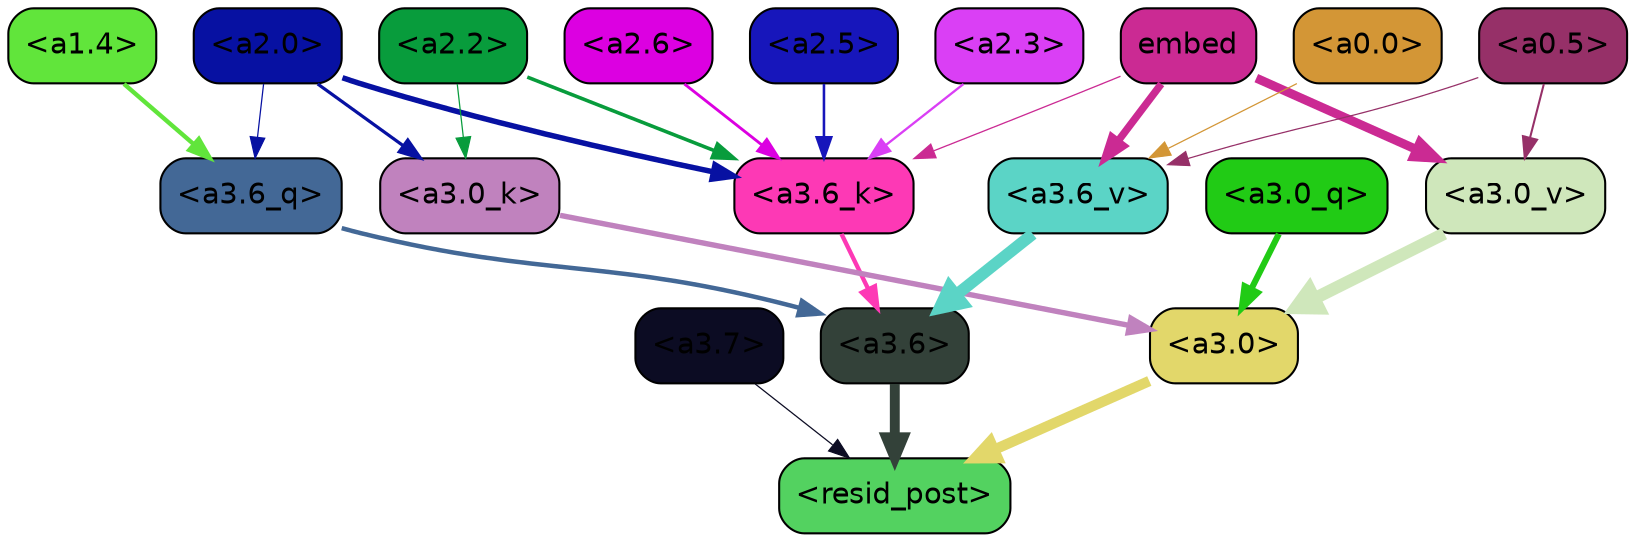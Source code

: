 strict digraph "" {
	graph [bgcolor=transparent,
		layout=dot,
		overlap=false,
		splines=true
	];
	"<a3.7>"	[color=black,
		fillcolor="#0c0c23",
		fontname=Helvetica,
		shape=box,
		style="filled, rounded"];
	"<resid_post>"	[color=black,
		fillcolor="#53d260",
		fontname=Helvetica,
		shape=box,
		style="filled, rounded"];
	"<a3.7>" -> "<resid_post>"	[color="#0c0c23",
		penwidth=0.6];
	"<a3.6>"	[color=black,
		fillcolor="#334139",
		fontname=Helvetica,
		shape=box,
		style="filled, rounded"];
	"<a3.6>" -> "<resid_post>"	[color="#334139",
		penwidth=4.748674273490906];
	"<a3.0>"	[color=black,
		fillcolor="#e2d76a",
		fontname=Helvetica,
		shape=box,
		style="filled, rounded"];
	"<a3.0>" -> "<resid_post>"	[color="#e2d76a",
		penwidth=5.004031300544739];
	"<a3.6_q>"	[color=black,
		fillcolor="#436896",
		fontname=Helvetica,
		shape=box,
		style="filled, rounded"];
	"<a3.6_q>" -> "<a3.6>"	[color="#436896",
		penwidth=2.1656854450702667];
	"<a3.0_q>"	[color=black,
		fillcolor="#21cb15",
		fontname=Helvetica,
		shape=box,
		style="filled, rounded"];
	"<a3.0_q>" -> "<a3.0>"	[color="#21cb15",
		penwidth=2.95696559548378];
	"<a3.6_k>"	[color=black,
		fillcolor="#fd39b5",
		fontname=Helvetica,
		shape=box,
		style="filled, rounded"];
	"<a3.6_k>" -> "<a3.6>"	[color="#fd39b5",
		penwidth=2.086437076330185];
	"<a3.0_k>"	[color=black,
		fillcolor="#c082be",
		fontname=Helvetica,
		shape=box,
		style="filled, rounded"];
	"<a3.0_k>" -> "<a3.0>"	[color="#c082be",
		penwidth=2.5988530814647675];
	"<a3.6_v>"	[color=black,
		fillcolor="#5bd4c6",
		fontname=Helvetica,
		shape=box,
		style="filled, rounded"];
	"<a3.6_v>" -> "<a3.6>"	[color="#5bd4c6",
		penwidth=5.669987380504608];
	"<a3.0_v>"	[color=black,
		fillcolor="#cfe7bb",
		fontname=Helvetica,
		shape=box,
		style="filled, rounded"];
	"<a3.0_v>" -> "<a3.0>"	[color="#cfe7bb",
		penwidth=5.9515902400016785];
	"<a2.0>"	[color=black,
		fillcolor="#0711a2",
		fontname=Helvetica,
		shape=box,
		style="filled, rounded"];
	"<a2.0>" -> "<a3.6_q>"	[color="#0711a2",
		penwidth=0.6];
	"<a2.0>" -> "<a3.6_k>"	[color="#0711a2",
		penwidth=2.6423546075820923];
	"<a2.0>" -> "<a3.0_k>"	[color="#0711a2",
		penwidth=1.5482127666473389];
	"<a1.4>"	[color=black,
		fillcolor="#61e53b",
		fontname=Helvetica,
		shape=box,
		style="filled, rounded"];
	"<a1.4>" -> "<a3.6_q>"	[color="#61e53b",
		penwidth=2.1035547256469727];
	"<a2.6>"	[color=black,
		fillcolor="#dc00e1",
		fontname=Helvetica,
		shape=box,
		style="filled, rounded"];
	"<a2.6>" -> "<a3.6_k>"	[color="#dc00e1",
		penwidth=1.3718644380569458];
	"<a2.5>"	[color=black,
		fillcolor="#1716bb",
		fontname=Helvetica,
		shape=box,
		style="filled, rounded"];
	"<a2.5>" -> "<a3.6_k>"	[color="#1716bb",
		penwidth=1.231603980064392];
	"<a2.3>"	[color=black,
		fillcolor="#da3ff5",
		fontname=Helvetica,
		shape=box,
		style="filled, rounded"];
	"<a2.3>" -> "<a3.6_k>"	[color="#da3ff5",
		penwidth=1.1117559671401978];
	"<a2.2>"	[color=black,
		fillcolor="#089c3c",
		fontname=Helvetica,
		shape=box,
		style="filled, rounded"];
	"<a2.2>" -> "<a3.6_k>"	[color="#089c3c",
		penwidth=1.7315057516098022];
	"<a2.2>" -> "<a3.0_k>"	[color="#089c3c",
		penwidth=0.6];
	embed	[color=black,
		fillcolor="#cb2a93",
		fontname=Helvetica,
		shape=box,
		style="filled, rounded"];
	embed -> "<a3.6_k>"	[color="#cb2a93",
		penwidth=0.6229734420776367];
	embed -> "<a3.6_v>"	[color="#cb2a93",
		penwidth=3.56406831741333];
	embed -> "<a3.0_v>"	[color="#cb2a93",
		penwidth=4.293717980384827];
	"<a0.5>"	[color=black,
		fillcolor="#963068",
		fontname=Helvetica,
		shape=box,
		style="filled, rounded"];
	"<a0.5>" -> "<a3.6_v>"	[color="#963068",
		penwidth=0.6];
	"<a0.5>" -> "<a3.0_v>"	[color="#963068",
		penwidth=0.9916514158248901];
	"<a0.0>"	[color=black,
		fillcolor="#d39636",
		fontname=Helvetica,
		shape=box,
		style="filled, rounded"];
	"<a0.0>" -> "<a3.6_v>"	[color="#d39636",
		penwidth=0.6];
}
